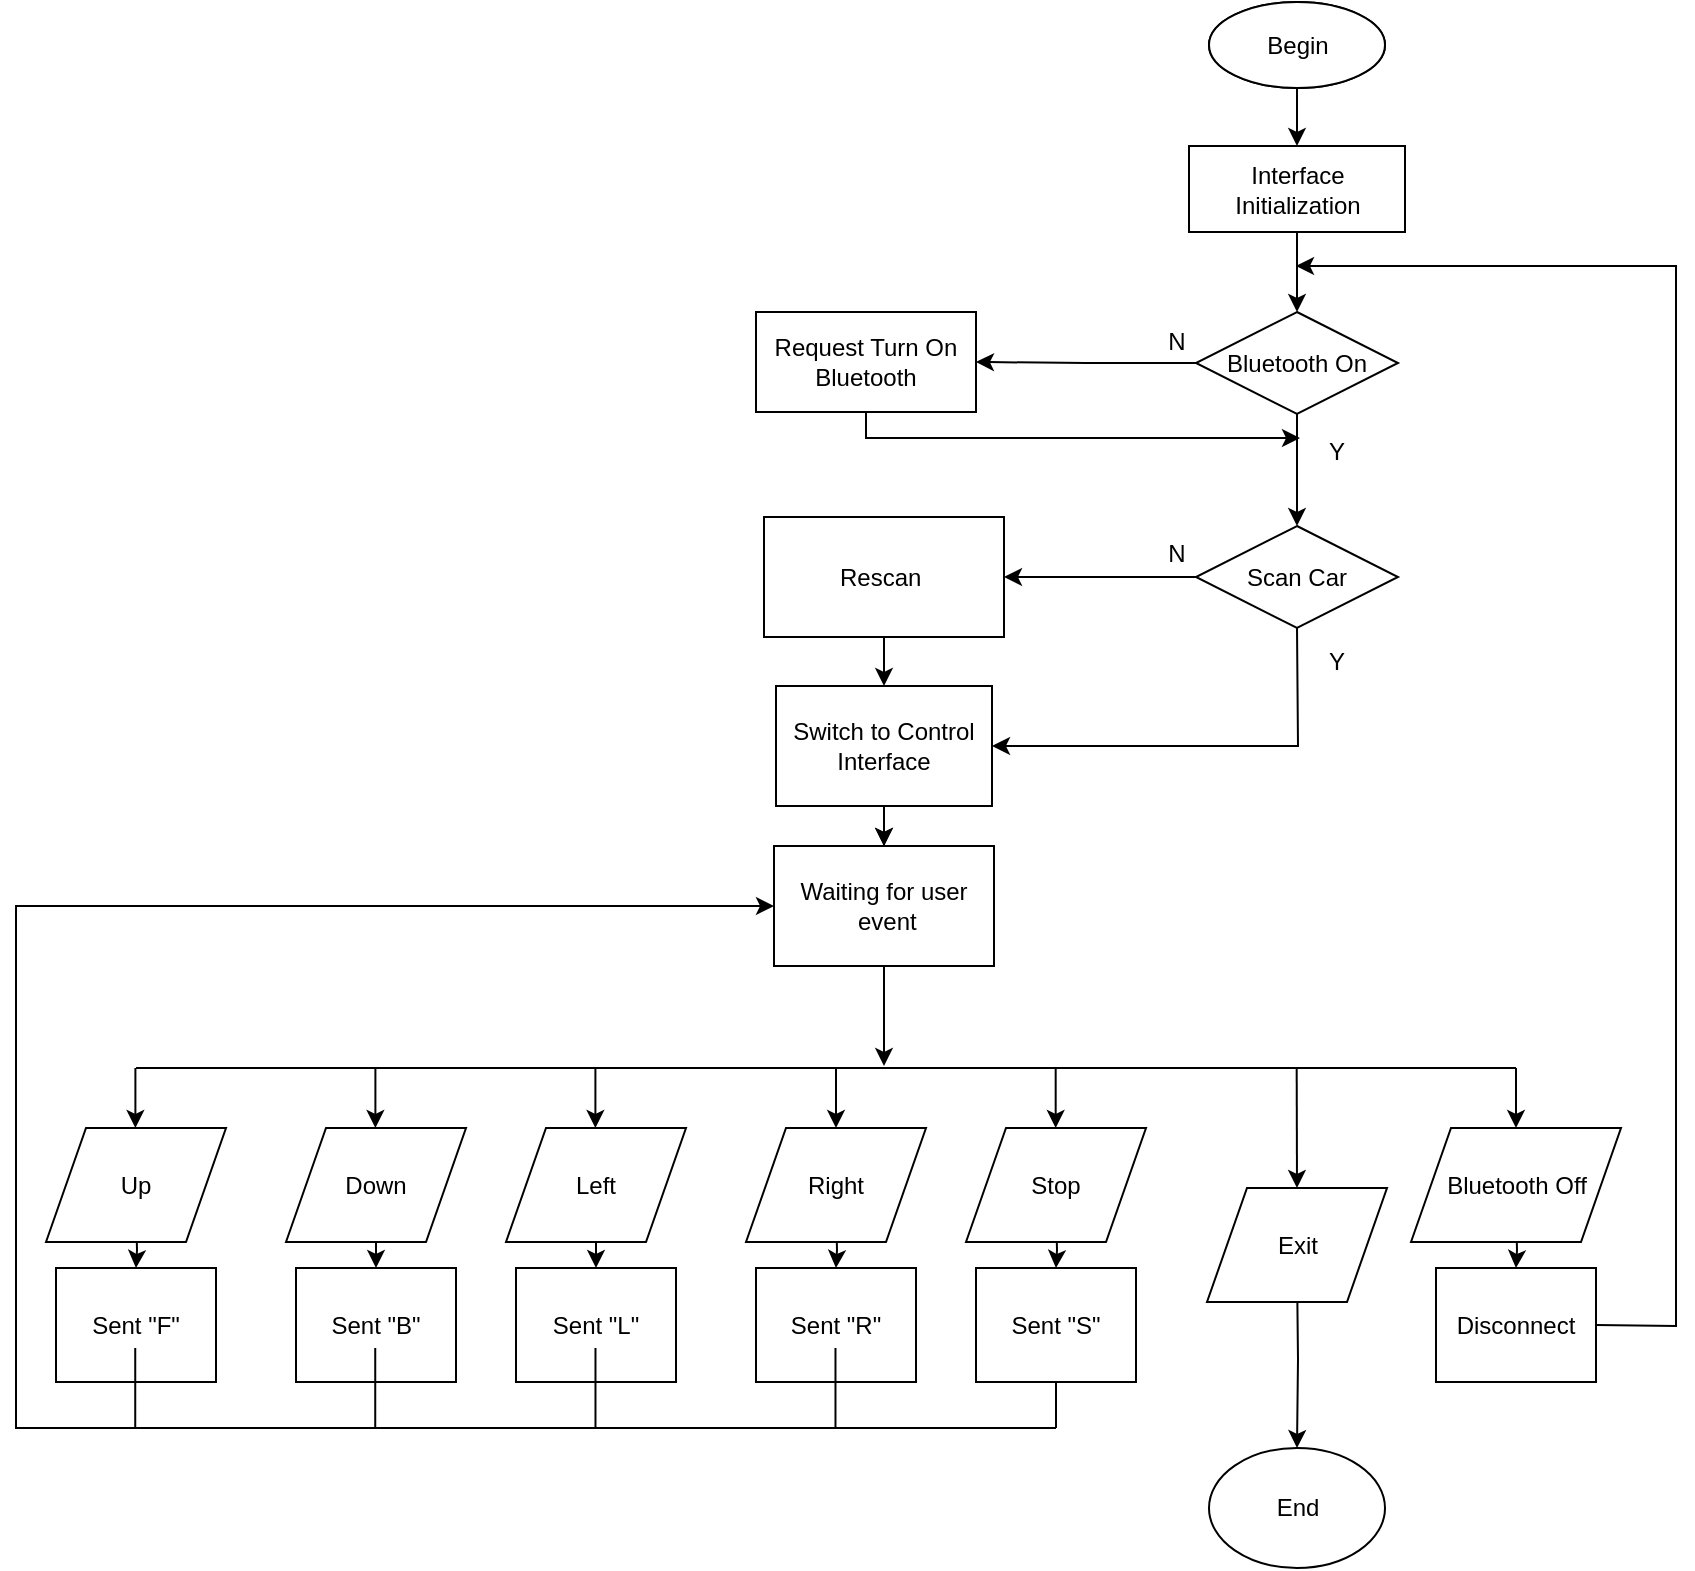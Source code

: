 <mxfile version="20.4.2" type="github">
  <diagram id="bC-EFQicYKDLpwhYfwMR" name="Page-1">
    <mxGraphModel dx="1422" dy="1872" grid="1" gridSize="10" guides="1" tooltips="1" connect="1" arrows="1" fold="1" page="1" pageScale="1" pageWidth="850" pageHeight="1100" math="0" shadow="0">
      <root>
        <mxCell id="0" />
        <mxCell id="1" parent="0" />
        <mxCell id="1nmQWbH_pBqdqRvCSQqt-1" value="Begin" style="ellipse;whiteSpace=wrap;html=1;" parent="1" vertex="1">
          <mxGeometry x="606.5" y="-42" width="88" height="43" as="geometry" />
        </mxCell>
        <mxCell id="w5WVlEll4sAFAgxn0Aqa-29" style="edgeStyle=orthogonalEdgeStyle;rounded=0;orthogonalLoop=1;jettySize=auto;html=1;" parent="1" source="1nmQWbH_pBqdqRvCSQqt-3" target="1nmQWbH_pBqdqRvCSQqt-4" edge="1">
          <mxGeometry relative="1" as="geometry" />
        </mxCell>
        <mxCell id="1nmQWbH_pBqdqRvCSQqt-3" value="Interface Initialization" style="rounded=0;whiteSpace=wrap;html=1;" parent="1" vertex="1">
          <mxGeometry x="596.5" y="30" width="108" height="43" as="geometry" />
        </mxCell>
        <mxCell id="w5WVlEll4sAFAgxn0Aqa-30" style="edgeStyle=orthogonalEdgeStyle;rounded=0;orthogonalLoop=1;jettySize=auto;html=1;" parent="1" source="1nmQWbH_pBqdqRvCSQqt-4" target="1nmQWbH_pBqdqRvCSQqt-5" edge="1">
          <mxGeometry relative="1" as="geometry" />
        </mxCell>
        <mxCell id="w5WVlEll4sAFAgxn0Aqa-34" style="edgeStyle=orthogonalEdgeStyle;rounded=0;orthogonalLoop=1;jettySize=auto;html=1;" parent="1" source="1nmQWbH_pBqdqRvCSQqt-4" target="w5WVlEll4sAFAgxn0Aqa-1" edge="1">
          <mxGeometry relative="1" as="geometry" />
        </mxCell>
        <mxCell id="1nmQWbH_pBqdqRvCSQqt-4" value="Bluetooth On" style="rhombus;whiteSpace=wrap;html=1;" parent="1" vertex="1">
          <mxGeometry x="600" y="113" width="101" height="51" as="geometry" />
        </mxCell>
        <mxCell id="1nmQWbH_pBqdqRvCSQqt-5" value="Scan Car" style="rhombus;whiteSpace=wrap;html=1;" parent="1" vertex="1">
          <mxGeometry x="600" y="220" width="101" height="51" as="geometry" />
        </mxCell>
        <mxCell id="w5WVlEll4sAFAgxn0Aqa-32" style="edgeStyle=orthogonalEdgeStyle;rounded=0;orthogonalLoop=1;jettySize=auto;html=1;" parent="1" source="1nmQWbH_pBqdqRvCSQqt-8" target="w5WVlEll4sAFAgxn0Aqa-2" edge="1">
          <mxGeometry relative="1" as="geometry" />
        </mxCell>
        <mxCell id="w5WVlEll4sAFAgxn0Aqa-33" style="edgeStyle=orthogonalEdgeStyle;rounded=0;orthogonalLoop=1;jettySize=auto;html=1;entryX=0.5;entryY=0;entryDx=0;entryDy=0;startArrow=none;" parent="1" source="1nmQWbH_pBqdqRvCSQqt-8" target="w5WVlEll4sAFAgxn0Aqa-2" edge="1">
          <mxGeometry relative="1" as="geometry" />
        </mxCell>
        <mxCell id="w5WVlEll4sAFAgxn0Aqa-1" value="Request Turn On Bluetooth" style="rounded=0;whiteSpace=wrap;html=1;" parent="1" vertex="1">
          <mxGeometry x="380" y="113" width="110" height="50" as="geometry" />
        </mxCell>
        <mxCell id="w5WVlEll4sAFAgxn0Aqa-2" value="Waiting for user&lt;br&gt;&amp;nbsp;event" style="rounded=0;whiteSpace=wrap;html=1;" parent="1" vertex="1">
          <mxGeometry x="389" y="380" width="110" height="60" as="geometry" />
        </mxCell>
        <mxCell id="w5WVlEll4sAFAgxn0Aqa-37" style="edgeStyle=orthogonalEdgeStyle;rounded=0;orthogonalLoop=1;jettySize=auto;html=1;" parent="1" target="w5WVlEll4sAFAgxn0Aqa-17" edge="1">
          <mxGeometry relative="1" as="geometry">
            <mxPoint x="70" y="561" as="sourcePoint" />
          </mxGeometry>
        </mxCell>
        <mxCell id="w5WVlEll4sAFAgxn0Aqa-28" style="edgeStyle=orthogonalEdgeStyle;rounded=0;orthogonalLoop=1;jettySize=auto;html=1;" parent="1" source="w5WVlEll4sAFAgxn0Aqa-8" target="1nmQWbH_pBqdqRvCSQqt-3" edge="1">
          <mxGeometry relative="1" as="geometry" />
        </mxCell>
        <mxCell id="w5WVlEll4sAFAgxn0Aqa-8" value="Begin" style="ellipse;whiteSpace=wrap;html=1;" parent="1" vertex="1">
          <mxGeometry x="606.5" y="-42" width="88" height="43" as="geometry" />
        </mxCell>
        <mxCell id="w5WVlEll4sAFAgxn0Aqa-9" value="End" style="ellipse;whiteSpace=wrap;html=1;" parent="1" vertex="1">
          <mxGeometry x="606.5" y="681" width="88" height="60" as="geometry" />
        </mxCell>
        <mxCell id="w5WVlEll4sAFAgxn0Aqa-38" style="edgeStyle=orthogonalEdgeStyle;rounded=0;orthogonalLoop=1;jettySize=auto;html=1;entryX=0.5;entryY=0;entryDx=0;entryDy=0;" parent="1" target="w5WVlEll4sAFAgxn0Aqa-18" edge="1">
          <mxGeometry relative="1" as="geometry">
            <mxPoint x="190" y="561" as="sourcePoint" />
          </mxGeometry>
        </mxCell>
        <mxCell id="w5WVlEll4sAFAgxn0Aqa-39" style="edgeStyle=orthogonalEdgeStyle;rounded=0;orthogonalLoop=1;jettySize=auto;html=1;entryX=0.5;entryY=0;entryDx=0;entryDy=0;" parent="1" target="w5WVlEll4sAFAgxn0Aqa-19" edge="1">
          <mxGeometry relative="1" as="geometry">
            <mxPoint x="300" y="561" as="sourcePoint" />
          </mxGeometry>
        </mxCell>
        <mxCell id="w5WVlEll4sAFAgxn0Aqa-40" value="" style="edgeStyle=orthogonalEdgeStyle;rounded=0;orthogonalLoop=1;jettySize=auto;html=1;" parent="1" target="w5WVlEll4sAFAgxn0Aqa-20" edge="1">
          <mxGeometry relative="1" as="geometry">
            <mxPoint x="420" y="561" as="sourcePoint" />
          </mxGeometry>
        </mxCell>
        <mxCell id="w5WVlEll4sAFAgxn0Aqa-41" value="" style="edgeStyle=orthogonalEdgeStyle;rounded=0;orthogonalLoop=1;jettySize=auto;html=1;" parent="1" target="w5WVlEll4sAFAgxn0Aqa-21" edge="1">
          <mxGeometry relative="1" as="geometry">
            <mxPoint x="530" y="561" as="sourcePoint" />
          </mxGeometry>
        </mxCell>
        <mxCell id="w5WVlEll4sAFAgxn0Aqa-42" style="edgeStyle=orthogonalEdgeStyle;rounded=0;orthogonalLoop=1;jettySize=auto;html=1;entryX=0.5;entryY=0;entryDx=0;entryDy=0;" parent="1" target="w5WVlEll4sAFAgxn0Aqa-9" edge="1">
          <mxGeometry relative="1" as="geometry">
            <mxPoint x="650.5" y="591" as="sourcePoint" />
          </mxGeometry>
        </mxCell>
        <mxCell id="w5WVlEll4sAFAgxn0Aqa-16" value="Disconnect" style="rounded=0;whiteSpace=wrap;html=1;" parent="1" vertex="1">
          <mxGeometry x="720" y="591" width="80" height="57" as="geometry" />
        </mxCell>
        <mxCell id="w5WVlEll4sAFAgxn0Aqa-17" value="Sent &quot;F&quot;" style="rounded=0;whiteSpace=wrap;html=1;" parent="1" vertex="1">
          <mxGeometry x="30" y="591" width="80" height="57" as="geometry" />
        </mxCell>
        <mxCell id="w5WVlEll4sAFAgxn0Aqa-18" value="Sent &quot;B&quot;" style="rounded=0;whiteSpace=wrap;html=1;" parent="1" vertex="1">
          <mxGeometry x="150" y="591" width="80" height="57" as="geometry" />
        </mxCell>
        <mxCell id="w5WVlEll4sAFAgxn0Aqa-19" value="Sent &quot;L&quot;" style="rounded=0;whiteSpace=wrap;html=1;" parent="1" vertex="1">
          <mxGeometry x="260" y="591" width="80" height="57" as="geometry" />
        </mxCell>
        <mxCell id="w5WVlEll4sAFAgxn0Aqa-20" value="Sent &quot;R&quot;" style="rounded=0;whiteSpace=wrap;html=1;" parent="1" vertex="1">
          <mxGeometry x="380" y="591" width="80" height="57" as="geometry" />
        </mxCell>
        <mxCell id="w5WVlEll4sAFAgxn0Aqa-21" value="Sent &quot;S&quot;" style="rounded=0;whiteSpace=wrap;html=1;" parent="1" vertex="1">
          <mxGeometry x="490" y="591" width="80" height="57" as="geometry" />
        </mxCell>
        <mxCell id="w5WVlEll4sAFAgxn0Aqa-43" value="" style="edgeStyle=orthogonalEdgeStyle;rounded=0;orthogonalLoop=1;jettySize=auto;html=1;" parent="1" target="w5WVlEll4sAFAgxn0Aqa-16" edge="1">
          <mxGeometry relative="1" as="geometry">
            <mxPoint x="760" y="561" as="sourcePoint" />
          </mxGeometry>
        </mxCell>
        <mxCell id="w5WVlEll4sAFAgxn0Aqa-35" value="" style="endArrow=none;html=1;rounded=0;" parent="1" edge="1">
          <mxGeometry width="50" height="50" relative="1" as="geometry">
            <mxPoint x="760" y="491" as="sourcePoint" />
            <mxPoint x="70" y="491" as="targetPoint" />
          </mxGeometry>
        </mxCell>
        <mxCell id="w5WVlEll4sAFAgxn0Aqa-46" value="" style="endArrow=classic;html=1;rounded=0;entryX=0.5;entryY=0;entryDx=0;entryDy=0;" parent="1" edge="1">
          <mxGeometry width="50" height="50" relative="1" as="geometry">
            <mxPoint x="760" y="491" as="sourcePoint" />
            <mxPoint x="760" y="521" as="targetPoint" />
          </mxGeometry>
        </mxCell>
        <mxCell id="w5WVlEll4sAFAgxn0Aqa-47" value="" style="endArrow=classic;html=1;rounded=0;entryX=0.5;entryY=0;entryDx=0;entryDy=0;" parent="1" edge="1">
          <mxGeometry width="50" height="50" relative="1" as="geometry">
            <mxPoint x="650.34" y="491" as="sourcePoint" />
            <mxPoint x="650.5" y="551" as="targetPoint" />
          </mxGeometry>
        </mxCell>
        <mxCell id="w5WVlEll4sAFAgxn0Aqa-48" value="" style="endArrow=classic;html=1;rounded=0;entryX=0.5;entryY=0;entryDx=0;entryDy=0;" parent="1" edge="1">
          <mxGeometry width="50" height="50" relative="1" as="geometry">
            <mxPoint x="529.84" y="491" as="sourcePoint" />
            <mxPoint x="529.84" y="521" as="targetPoint" />
          </mxGeometry>
        </mxCell>
        <mxCell id="w5WVlEll4sAFAgxn0Aqa-50" value="" style="endArrow=classic;html=1;rounded=0;entryX=0.5;entryY=0;entryDx=0;entryDy=0;" parent="1" edge="1">
          <mxGeometry width="50" height="50" relative="1" as="geometry">
            <mxPoint x="420" y="491" as="sourcePoint" />
            <mxPoint x="420" y="521" as="targetPoint" />
          </mxGeometry>
        </mxCell>
        <mxCell id="w5WVlEll4sAFAgxn0Aqa-51" value="" style="endArrow=classic;html=1;rounded=0;entryX=0.5;entryY=0;entryDx=0;entryDy=0;" parent="1" edge="1">
          <mxGeometry width="50" height="50" relative="1" as="geometry">
            <mxPoint x="299.7" y="491" as="sourcePoint" />
            <mxPoint x="299.7" y="521" as="targetPoint" />
          </mxGeometry>
        </mxCell>
        <mxCell id="w5WVlEll4sAFAgxn0Aqa-52" value="" style="endArrow=classic;html=1;rounded=0;entryX=0.5;entryY=0;entryDx=0;entryDy=0;" parent="1" edge="1">
          <mxGeometry width="50" height="50" relative="1" as="geometry">
            <mxPoint x="189.7" y="491" as="sourcePoint" />
            <mxPoint x="189.7" y="521" as="targetPoint" />
          </mxGeometry>
        </mxCell>
        <mxCell id="w5WVlEll4sAFAgxn0Aqa-53" value="" style="endArrow=classic;html=1;rounded=0;entryX=0.5;entryY=0;entryDx=0;entryDy=0;" parent="1" edge="1">
          <mxGeometry width="50" height="50" relative="1" as="geometry">
            <mxPoint x="69.7" y="491" as="sourcePoint" />
            <mxPoint x="69.7" y="521" as="targetPoint" />
          </mxGeometry>
        </mxCell>
        <mxCell id="w5WVlEll4sAFAgxn0Aqa-54" value="" style="endArrow=none;html=1;rounded=0;" parent="1" edge="1">
          <mxGeometry width="50" height="50" relative="1" as="geometry">
            <mxPoint x="70" y="671" as="sourcePoint" />
            <mxPoint x="530" y="671" as="targetPoint" />
          </mxGeometry>
        </mxCell>
        <mxCell id="w5WVlEll4sAFAgxn0Aqa-55" value="" style="endArrow=none;html=1;rounded=0;entryX=0.5;entryY=1;entryDx=0;entryDy=0;" parent="1" target="w5WVlEll4sAFAgxn0Aqa-21" edge="1">
          <mxGeometry width="50" height="50" relative="1" as="geometry">
            <mxPoint x="530" y="671" as="sourcePoint" />
            <mxPoint x="470" y="571" as="targetPoint" />
          </mxGeometry>
        </mxCell>
        <mxCell id="w5WVlEll4sAFAgxn0Aqa-56" value="" style="endArrow=none;html=1;rounded=0;entryX=0.5;entryY=1;entryDx=0;entryDy=0;" parent="1" edge="1">
          <mxGeometry width="50" height="50" relative="1" as="geometry">
            <mxPoint x="419.74" y="671" as="sourcePoint" />
            <mxPoint x="419.74" y="631" as="targetPoint" />
          </mxGeometry>
        </mxCell>
        <mxCell id="w5WVlEll4sAFAgxn0Aqa-57" value="" style="endArrow=none;html=1;rounded=0;entryX=0.5;entryY=1;entryDx=0;entryDy=0;" parent="1" edge="1">
          <mxGeometry width="50" height="50" relative="1" as="geometry">
            <mxPoint x="299.74" y="671" as="sourcePoint" />
            <mxPoint x="299.74" y="631" as="targetPoint" />
          </mxGeometry>
        </mxCell>
        <mxCell id="w5WVlEll4sAFAgxn0Aqa-58" value="" style="endArrow=none;html=1;rounded=0;entryX=0.5;entryY=1;entryDx=0;entryDy=0;" parent="1" edge="1">
          <mxGeometry width="50" height="50" relative="1" as="geometry">
            <mxPoint x="189.62" y="671" as="sourcePoint" />
            <mxPoint x="189.62" y="631" as="targetPoint" />
          </mxGeometry>
        </mxCell>
        <mxCell id="w5WVlEll4sAFAgxn0Aqa-59" value="" style="endArrow=none;html=1;rounded=0;entryX=0.5;entryY=1;entryDx=0;entryDy=0;" parent="1" edge="1">
          <mxGeometry width="50" height="50" relative="1" as="geometry">
            <mxPoint x="69.62" y="671" as="sourcePoint" />
            <mxPoint x="69.62" y="631" as="targetPoint" />
          </mxGeometry>
        </mxCell>
        <mxCell id="w5WVlEll4sAFAgxn0Aqa-60" value="" style="endArrow=classic;html=1;rounded=0;entryX=0;entryY=0.5;entryDx=0;entryDy=0;" parent="1" target="w5WVlEll4sAFAgxn0Aqa-2" edge="1">
          <mxGeometry width="50" height="50" relative="1" as="geometry">
            <mxPoint x="70" y="671" as="sourcePoint" />
            <mxPoint y="671" as="targetPoint" />
            <Array as="points">
              <mxPoint x="10" y="671" />
              <mxPoint x="10" y="410" />
            </Array>
          </mxGeometry>
        </mxCell>
        <mxCell id="w5WVlEll4sAFAgxn0Aqa-62" value="N" style="text;html=1;align=center;verticalAlign=middle;resizable=0;points=[];autosize=1;strokeColor=none;fillColor=none;" parent="1" vertex="1">
          <mxGeometry x="575" y="113" width="30" height="30" as="geometry" />
        </mxCell>
        <mxCell id="w5WVlEll4sAFAgxn0Aqa-63" value="Y" style="text;html=1;align=center;verticalAlign=middle;resizable=0;points=[];autosize=1;strokeColor=none;fillColor=none;" parent="1" vertex="1">
          <mxGeometry x="655" y="168" width="30" height="30" as="geometry" />
        </mxCell>
        <mxCell id="w5WVlEll4sAFAgxn0Aqa-64" value="Y" style="text;html=1;align=center;verticalAlign=middle;resizable=0;points=[];autosize=1;strokeColor=none;fillColor=none;" parent="1" vertex="1">
          <mxGeometry x="655" y="273" width="30" height="30" as="geometry" />
        </mxCell>
        <mxCell id="w5WVlEll4sAFAgxn0Aqa-65" value="N" style="text;html=1;align=center;verticalAlign=middle;resizable=0;points=[];autosize=1;strokeColor=none;fillColor=none;" parent="1" vertex="1">
          <mxGeometry x="575" y="219" width="30" height="30" as="geometry" />
        </mxCell>
        <mxCell id="Uxx7QGZ2PTIXgjR3YuwT-1" value="Up" style="shape=parallelogram;perimeter=parallelogramPerimeter;whiteSpace=wrap;html=1;fixedSize=1;" parent="1" vertex="1">
          <mxGeometry x="25" y="521" width="90" height="57" as="geometry" />
        </mxCell>
        <mxCell id="Uxx7QGZ2PTIXgjR3YuwT-2" value="Down" style="shape=parallelogram;perimeter=parallelogramPerimeter;whiteSpace=wrap;html=1;fixedSize=1;" parent="1" vertex="1">
          <mxGeometry x="145" y="521" width="90" height="57" as="geometry" />
        </mxCell>
        <mxCell id="Uxx7QGZ2PTIXgjR3YuwT-3" value="Left" style="shape=parallelogram;perimeter=parallelogramPerimeter;whiteSpace=wrap;html=1;fixedSize=1;" parent="1" vertex="1">
          <mxGeometry x="255" y="521" width="90" height="57" as="geometry" />
        </mxCell>
        <mxCell id="Uxx7QGZ2PTIXgjR3YuwT-4" value="Right" style="shape=parallelogram;perimeter=parallelogramPerimeter;whiteSpace=wrap;html=1;fixedSize=1;" parent="1" vertex="1">
          <mxGeometry x="375" y="521" width="90" height="57" as="geometry" />
        </mxCell>
        <mxCell id="Uxx7QGZ2PTIXgjR3YuwT-5" value="Stop" style="shape=parallelogram;perimeter=parallelogramPerimeter;whiteSpace=wrap;html=1;fixedSize=1;" parent="1" vertex="1">
          <mxGeometry x="485" y="521" width="90" height="57" as="geometry" />
        </mxCell>
        <mxCell id="Uxx7QGZ2PTIXgjR3YuwT-6" value="Exit" style="shape=parallelogram;perimeter=parallelogramPerimeter;whiteSpace=wrap;html=1;fixedSize=1;" parent="1" vertex="1">
          <mxGeometry x="605.5" y="551" width="90" height="57" as="geometry" />
        </mxCell>
        <mxCell id="Uxx7QGZ2PTIXgjR3YuwT-7" value="Bluetooth Off" style="shape=parallelogram;perimeter=parallelogramPerimeter;whiteSpace=wrap;html=1;fixedSize=1;" parent="1" vertex="1">
          <mxGeometry x="707.5" y="521" width="105" height="57" as="geometry" />
        </mxCell>
        <mxCell id="1nmQWbH_pBqdqRvCSQqt-8" value="Switch to Control Interface" style="rounded=0;whiteSpace=wrap;html=1;" parent="1" vertex="1">
          <mxGeometry x="390" y="300" width="108" height="60" as="geometry" />
        </mxCell>
        <mxCell id="sIlk5J-vXeFFTzujB0Q2-3" value="" style="endArrow=classic;html=1;rounded=0;exitX=0.5;exitY=1;exitDx=0;exitDy=0;entryX=1;entryY=0.5;entryDx=0;entryDy=0;" edge="1" parent="1" source="1nmQWbH_pBqdqRvCSQqt-5" target="1nmQWbH_pBqdqRvCSQqt-8">
          <mxGeometry width="50" height="50" relative="1" as="geometry">
            <mxPoint x="400" y="420" as="sourcePoint" />
            <mxPoint x="450" y="370" as="targetPoint" />
            <Array as="points">
              <mxPoint x="651" y="330" />
            </Array>
          </mxGeometry>
        </mxCell>
        <mxCell id="sIlk5J-vXeFFTzujB0Q2-4" value="" style="endArrow=classic;html=1;rounded=0;exitX=0.5;exitY=1;exitDx=0;exitDy=0;" edge="1" parent="1" source="w5WVlEll4sAFAgxn0Aqa-2">
          <mxGeometry width="50" height="50" relative="1" as="geometry">
            <mxPoint x="400" y="420" as="sourcePoint" />
            <mxPoint x="444" y="490" as="targetPoint" />
          </mxGeometry>
        </mxCell>
        <mxCell id="sIlk5J-vXeFFTzujB0Q2-5" value="" style="endArrow=classic;html=1;rounded=0;exitX=0.5;exitY=1;exitDx=0;exitDy=0;entryX=-0.1;entryY=0.267;entryDx=0;entryDy=0;entryPerimeter=0;" edge="1" parent="1" source="w5WVlEll4sAFAgxn0Aqa-1" target="w5WVlEll4sAFAgxn0Aqa-63">
          <mxGeometry width="50" height="50" relative="1" as="geometry">
            <mxPoint x="400" y="420" as="sourcePoint" />
            <mxPoint x="450" y="370" as="targetPoint" />
            <Array as="points">
              <mxPoint x="435" y="176" />
            </Array>
          </mxGeometry>
        </mxCell>
        <mxCell id="sIlk5J-vXeFFTzujB0Q2-6" value="Rescan&amp;nbsp;" style="rounded=0;whiteSpace=wrap;html=1;" vertex="1" parent="1">
          <mxGeometry x="384" y="215.5" width="120" height="60" as="geometry" />
        </mxCell>
        <mxCell id="sIlk5J-vXeFFTzujB0Q2-7" value="" style="endArrow=classic;html=1;rounded=0;exitX=0;exitY=0.5;exitDx=0;exitDy=0;entryX=1;entryY=0.5;entryDx=0;entryDy=0;" edge="1" parent="1" source="1nmQWbH_pBqdqRvCSQqt-5" target="sIlk5J-vXeFFTzujB0Q2-6">
          <mxGeometry width="50" height="50" relative="1" as="geometry">
            <mxPoint x="400" y="420" as="sourcePoint" />
            <mxPoint x="450" y="370" as="targetPoint" />
          </mxGeometry>
        </mxCell>
        <mxCell id="sIlk5J-vXeFFTzujB0Q2-8" value="" style="endArrow=classic;html=1;rounded=0;exitX=0.5;exitY=1;exitDx=0;exitDy=0;entryX=0.5;entryY=0;entryDx=0;entryDy=0;" edge="1" parent="1" source="sIlk5J-vXeFFTzujB0Q2-6" target="1nmQWbH_pBqdqRvCSQqt-8">
          <mxGeometry width="50" height="50" relative="1" as="geometry">
            <mxPoint x="400" y="300" as="sourcePoint" />
            <mxPoint x="450" y="250" as="targetPoint" />
            <Array as="points">
              <mxPoint x="444" y="280" />
            </Array>
          </mxGeometry>
        </mxCell>
        <mxCell id="sIlk5J-vXeFFTzujB0Q2-9" value="" style="endArrow=classic;html=1;rounded=0;exitX=1;exitY=0.5;exitDx=0;exitDy=0;" edge="1" parent="1" source="w5WVlEll4sAFAgxn0Aqa-16">
          <mxGeometry width="50" height="50" relative="1" as="geometry">
            <mxPoint x="400" y="300" as="sourcePoint" />
            <mxPoint x="650" y="90" as="targetPoint" />
            <Array as="points">
              <mxPoint x="840" y="620" />
              <mxPoint x="840" y="90" />
            </Array>
          </mxGeometry>
        </mxCell>
      </root>
    </mxGraphModel>
  </diagram>
</mxfile>
